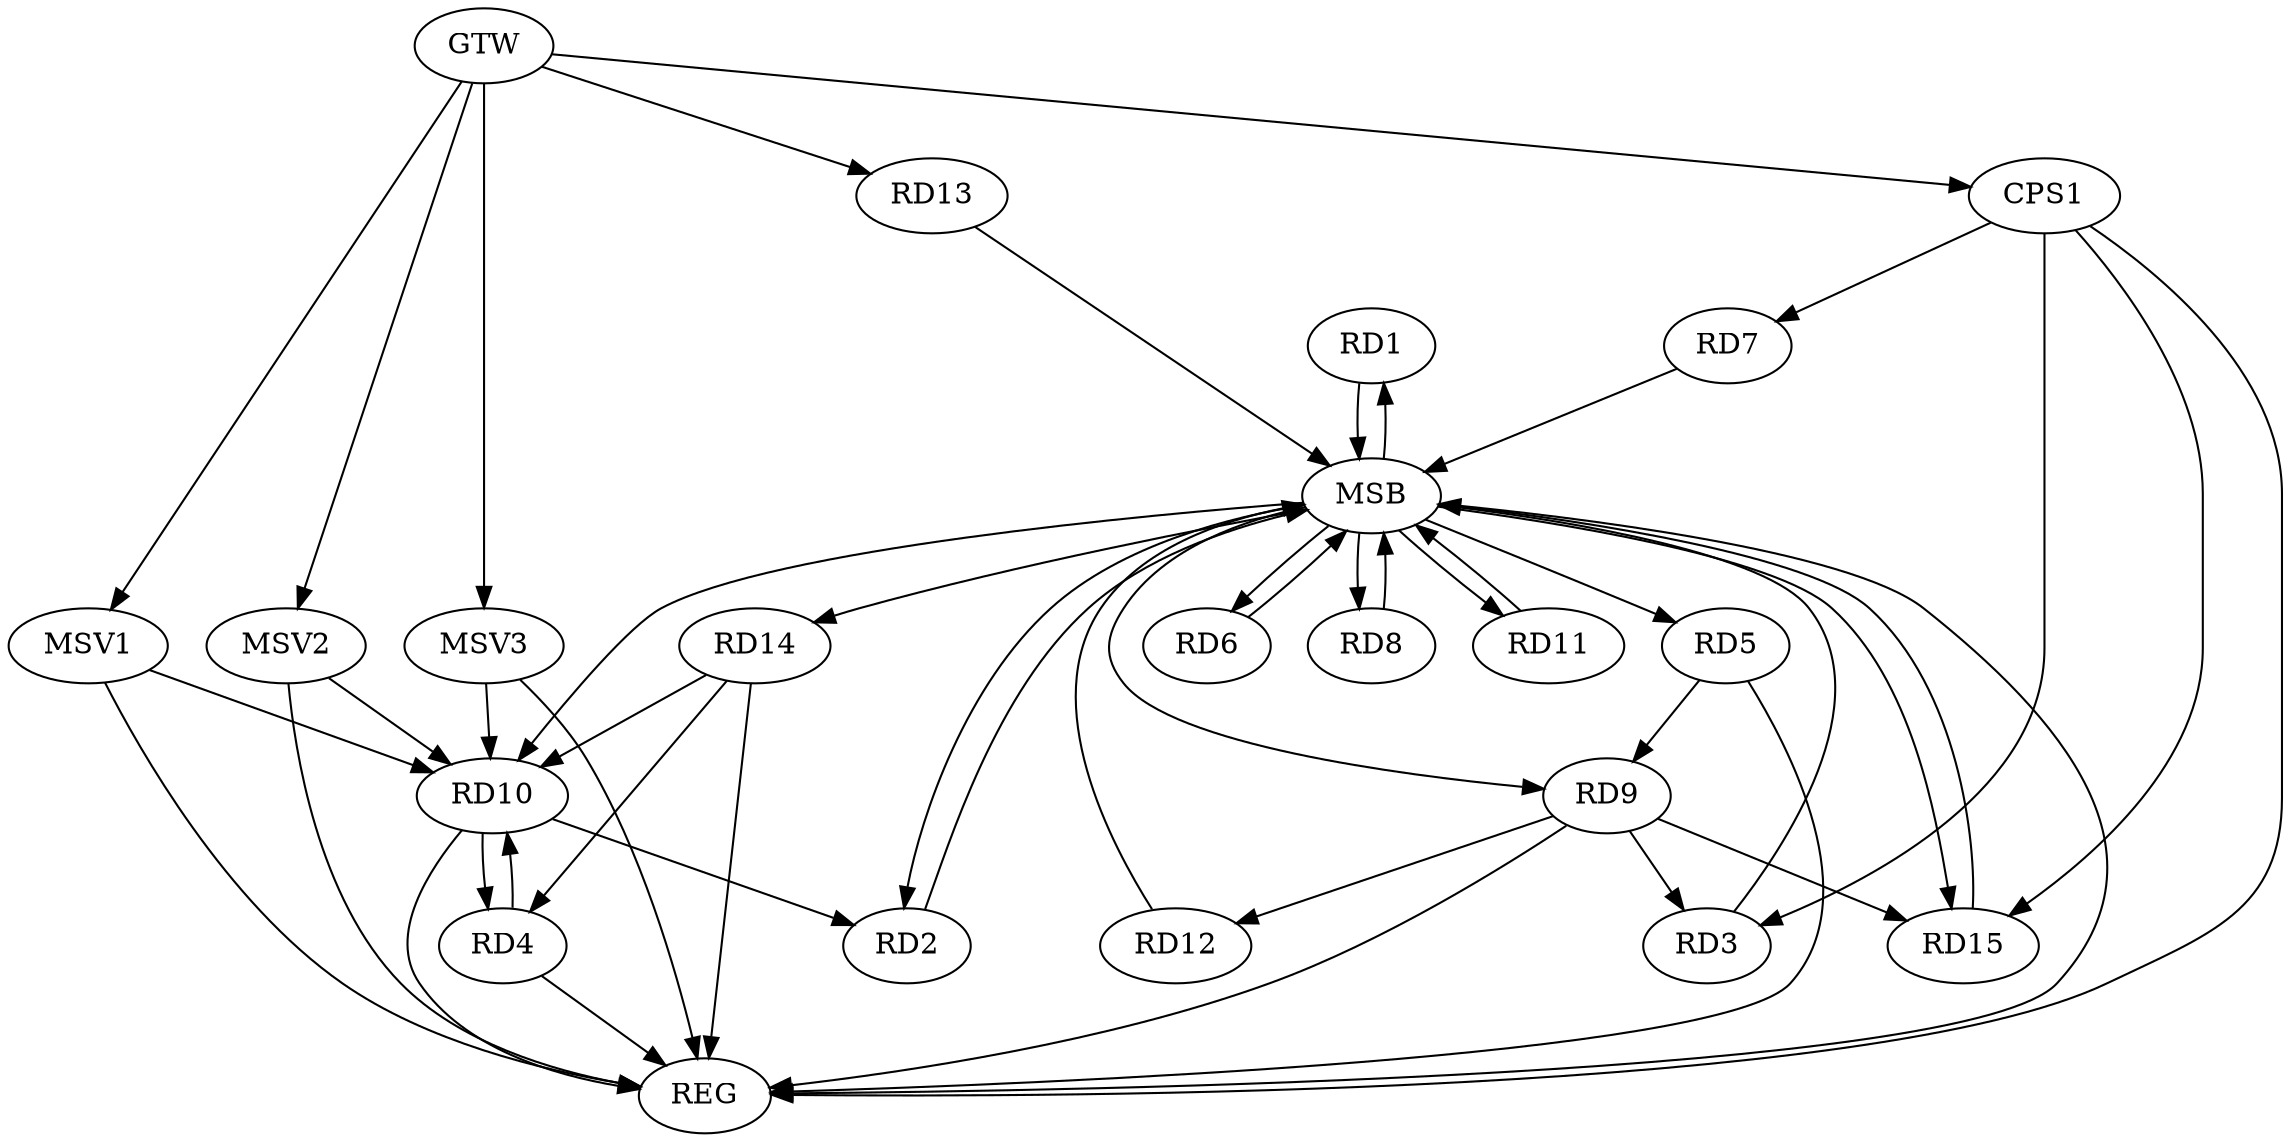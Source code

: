 strict digraph G {
  RD1 [ label="RD1" ];
  RD2 [ label="RD2" ];
  RD3 [ label="RD3" ];
  RD4 [ label="RD4" ];
  RD5 [ label="RD5" ];
  RD6 [ label="RD6" ];
  RD7 [ label="RD7" ];
  RD8 [ label="RD8" ];
  RD9 [ label="RD9" ];
  RD10 [ label="RD10" ];
  RD11 [ label="RD11" ];
  RD12 [ label="RD12" ];
  RD13 [ label="RD13" ];
  RD14 [ label="RD14" ];
  RD15 [ label="RD15" ];
  CPS1 [ label="CPS1" ];
  GTW [ label="GTW" ];
  REG [ label="REG" ];
  MSB [ label="MSB" ];
  MSV1 [ label="MSV1" ];
  MSV2 [ label="MSV2" ];
  MSV3 [ label="MSV3" ];
  RD10 -> RD2;
  RD9 -> RD3;
  RD4 -> RD10;
  RD10 -> RD4;
  RD14 -> RD4;
  RD5 -> RD9;
  RD9 -> RD12;
  RD9 -> RD15;
  RD14 -> RD10;
  CPS1 -> RD3;
  CPS1 -> RD7;
  CPS1 -> RD15;
  GTW -> RD13;
  GTW -> CPS1;
  RD4 -> REG;
  RD5 -> REG;
  RD9 -> REG;
  RD10 -> REG;
  RD14 -> REG;
  CPS1 -> REG;
  RD1 -> MSB;
  MSB -> RD6;
  MSB -> REG;
  RD2 -> MSB;
  MSB -> RD1;
  MSB -> RD8;
  MSB -> RD9;
  MSB -> RD14;
  RD3 -> MSB;
  RD6 -> MSB;
  RD7 -> MSB;
  RD8 -> MSB;
  MSB -> RD5;
  MSB -> RD10;
  MSB -> RD11;
  RD11 -> MSB;
  RD12 -> MSB;
  MSB -> RD2;
  MSB -> RD15;
  RD13 -> MSB;
  RD15 -> MSB;
  MSV1 -> RD10;
  GTW -> MSV1;
  MSV1 -> REG;
  MSV2 -> RD10;
  GTW -> MSV2;
  MSV2 -> REG;
  MSV3 -> RD10;
  GTW -> MSV3;
  MSV3 -> REG;
}
